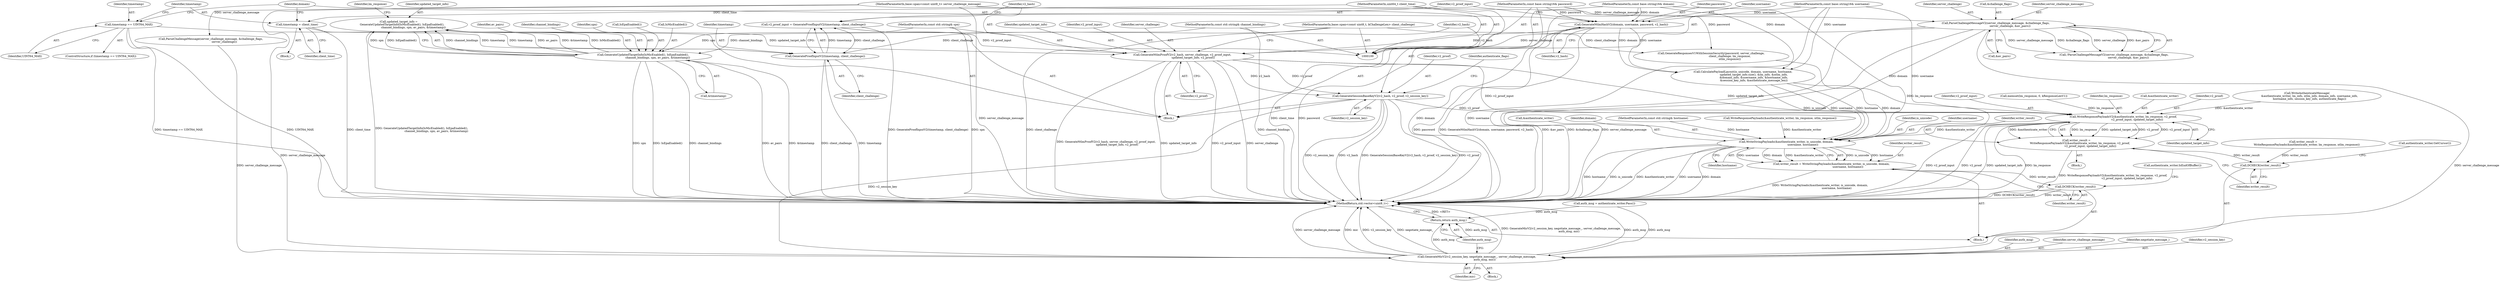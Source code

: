 digraph "1_Chrome_9cfe470d793da6e09b966d435c8fa2ba1625d5fe_3@del" {
"1000186" [label="(Call,GenerateNtlmProofV2(v2_hash, server_challenge, v2_proof_input,\n                         updated_target_info, v2_proof))"];
"1000176" [label="(Call,GenerateNtlmHashV2(domain, username, password, v2_hash))"];
"1000101" [label="(MethodParameterIn,const base::string16& domain)"];
"1000102" [label="(MethodParameterIn,const base::string16& username)"];
"1000103" [label="(MethodParameterIn,const base::string16& password)"];
"1000143" [label="(Call,ParseChallengeMessageV2(server_challenge_message, &challenge_flags,\n                                 server_challenge, &av_pairs))"];
"1000109" [label="(MethodParameterIn,base::span<const uint8_t> server_challenge_message)"];
"1000181" [label="(Call,v2_proof_input = GenerateProofInputV2(timestamp, client_challenge))"];
"1000183" [label="(Call,GenerateProofInputV2(timestamp, client_challenge))"];
"1000168" [label="(Call,timestamp == UINT64_MAX)"];
"1000172" [label="(Call,timestamp = client_time)"];
"1000107" [label="(MethodParameterIn,uint64_t client_time)"];
"1000108" [label="(MethodParameterIn,base::span<const uint8_t, kChallengeLen> client_challenge)"];
"1000153" [label="(Call,updated_target_info =\n        GenerateUpdatedTargetInfo(IsMicEnabled(), IsEpaEnabled(),\n                                  channel_bindings, spn, av_pairs, &timestamp))"];
"1000155" [label="(Call,GenerateUpdatedTargetInfo(IsMicEnabled(), IsEpaEnabled(),\n                                  channel_bindings, spn, av_pairs, &timestamp))"];
"1000105" [label="(MethodParameterIn,const std::string& channel_bindings)"];
"1000106" [label="(MethodParameterIn,const std::string& spn)"];
"1000192" [label="(Call,GenerateSessionBaseKeyV2(v2_hash, v2_proof, v2_session_key))"];
"1000299" [label="(Call,WriteResponsePayloadsV2(&authenticate_writer, lm_response, v2_proof,\n                                v2_proof_input, updated_target_info))"];
"1000297" [label="(Call,writer_result =\n        WriteResponsePayloadsV2(&authenticate_writer, lm_response, v2_proof,\n                                v2_proof_input, updated_target_info))"];
"1000325" [label="(Call,DCHECK(writer_result))"];
"1000334" [label="(Call,WriteStringPayloads(&authenticate_writer, is_unicode, domain,\n                                      username, hostname))"];
"1000332" [label="(Call,writer_result = WriteStringPayloads(&authenticate_writer, is_unicode, domain,\n                                      username, hostname))"];
"1000341" [label="(Call,DCHECK(writer_result))"];
"1000361" [label="(Call,GenerateMicV2(v2_session_key, negotiate_message_, server_challenge_message,\n                  auth_msg, mic))"];
"1000367" [label="(Return,return auth_msg;)"];
"1000296" [label="(Block,)"];
"1000304" [label="(Identifier,v2_proof_input)"];
"1000163" [label="(Call,memset(lm_response, 0, kResponseLenV1))"];
"1000365" [label="(Identifier,auth_msg)"];
"1000200" [label="(Call,ParseChallengeMessage(server_challenge_message, &challenge_flags,\n                               server_challenge))"];
"1000102" [label="(MethodParameterIn,const base::string16& username)"];
"1000171" [label="(Block,)"];
"1000109" [label="(MethodParameterIn,base::span<const uint8_t> server_challenge_message)"];
"1000298" [label="(Identifier,writer_result)"];
"1000104" [label="(MethodParameterIn,const std::string& hostname)"];
"1000341" [label="(Call,DCHECK(writer_result))"];
"1000184" [label="(Identifier,timestamp)"];
"1000320" [label="(Call,WriteResponsePayloads(&authenticate_writer, lm_response, ntlm_response))"];
"1000176" [label="(Call,GenerateNtlmHashV2(domain, username, password, v2_hash))"];
"1000139" [label="(Block,)"];
"1000183" [label="(Call,GenerateProofInputV2(timestamp, client_challenge))"];
"1000110" [label="(Block,)"];
"1000159" [label="(Identifier,spn)"];
"1000364" [label="(Identifier,server_challenge_message)"];
"1000105" [label="(MethodParameterIn,const std::string& channel_bindings)"];
"1000368" [label="(Identifier,auth_msg)"];
"1000187" [label="(Identifier,v2_hash)"];
"1000340" [label="(Identifier,hostname)"];
"1000302" [label="(Identifier,lm_response)"];
"1000107" [label="(MethodParameterIn,uint64_t client_time)"];
"1000363" [label="(Identifier,negotiate_message_)"];
"1000337" [label="(Identifier,is_unicode)"];
"1000349" [label="(Call,auth_msg = authenticate_writer.Pass())"];
"1000189" [label="(Identifier,v2_proof_input)"];
"1000297" [label="(Call,writer_result =\n        WriteResponsePayloadsV2(&authenticate_writer, lm_response, v2_proof,\n                                v2_proof_input, updated_target_info))"];
"1000366" [label="(Identifier,mic)"];
"1000334" [label="(Call,WriteStringPayloads(&authenticate_writer, is_unicode, domain,\n                                      username, hostname))"];
"1000182" [label="(Identifier,v2_proof_input)"];
"1000318" [label="(Call,writer_result =\n        WriteResponsePayloads(&authenticate_writer, lm_response, ntlm_response))"];
"1000188" [label="(Identifier,server_challenge)"];
"1000169" [label="(Identifier,timestamp)"];
"1000339" [label="(Identifier,username)"];
"1000170" [label="(Identifier,UINT64_MAX)"];
"1000164" [label="(Identifier,lm_response)"];
"1000335" [label="(Call,&authenticate_writer)"];
"1000179" [label="(Identifier,password)"];
"1000101" [label="(MethodParameterIn,const base::string16& domain)"];
"1000173" [label="(Identifier,timestamp)"];
"1000172" [label="(Call,timestamp = client_time)"];
"1000161" [label="(Call,&timestamp)"];
"1000108" [label="(MethodParameterIn,base::span<const uint8_t, kChallengeLen> client_challenge)"];
"1000186" [label="(Call,GenerateNtlmProofV2(v2_hash, server_challenge, v2_proof_input,\n                         updated_target_info, v2_proof))"];
"1000154" [label="(Identifier,updated_target_info)"];
"1000180" [label="(Identifier,v2_hash)"];
"1000168" [label="(Call,timestamp == UINT64_MAX)"];
"1000153" [label="(Call,updated_target_info =\n        GenerateUpdatedTargetInfo(IsMicEnabled(), IsEpaEnabled(),\n                                  channel_bindings, spn, av_pairs, &timestamp))"];
"1000185" [label="(Identifier,client_challenge)"];
"1000361" [label="(Call,GenerateMicV2(v2_session_key, negotiate_message_, server_challenge_message,\n                  auth_msg, mic))"];
"1000148" [label="(Call,&av_pairs)"];
"1000362" [label="(Identifier,v2_session_key)"];
"1000144" [label="(Identifier,server_challenge_message)"];
"1000332" [label="(Call,writer_result = WriteStringPayloads(&authenticate_writer, is_unicode, domain,\n                                      username, hostname))"];
"1000342" [label="(Identifier,writer_result)"];
"1000193" [label="(Identifier,v2_hash)"];
"1000157" [label="(Call,IsEpaEnabled())"];
"1000142" [label="(Call,!ParseChallengeMessageV2(server_challenge_message, &challenge_flags,\n                                 server_challenge, &av_pairs))"];
"1000195" [label="(Identifier,v2_session_key)"];
"1000325" [label="(Call,DCHECK(writer_result))"];
"1000106" [label="(MethodParameterIn,const std::string& spn)"];
"1000300" [label="(Call,&authenticate_writer)"];
"1000344" [label="(Call,authenticate_writer.IsEndOfBuffer())"];
"1000303" [label="(Identifier,v2_proof)"];
"1000299" [label="(Call,WriteResponsePayloadsV2(&authenticate_writer, lm_response, v2_proof,\n                                v2_proof_input, updated_target_info))"];
"1000236" [label="(Call,CalculatePayloadLayout(is_unicode, domain, username, hostname,\n                         updated_target_info.size(), &lm_info, &ntlm_info,\n                         &domain_info, &username_info, &hostname_info,\n                         &session_key_info, &authenticate_message_len))"];
"1000260" [label="(Call,WriteAuthenticateMessage(\n      &authenticate_writer, lm_info, ntlm_info, domain_info, username_info,\n      hostname_info, session_key_info, authenticate_flags))"];
"1000156" [label="(Call,IsMicEnabled())"];
"1000143" [label="(Call,ParseChallengeMessageV2(server_challenge_message, &challenge_flags,\n                                 server_challenge, &av_pairs))"];
"1000369" [label="(MethodReturn,std::vector<uint8_t>)"];
"1000147" [label="(Identifier,server_challenge)"];
"1000354" [label="(Block,)"];
"1000174" [label="(Identifier,client_time)"];
"1000160" [label="(Identifier,av_pairs)"];
"1000305" [label="(Identifier,updated_target_info)"];
"1000178" [label="(Identifier,username)"];
"1000190" [label="(Identifier,updated_target_info)"];
"1000145" [label="(Call,&challenge_flags)"];
"1000192" [label="(Call,GenerateSessionBaseKeyV2(v2_hash, v2_proof, v2_session_key))"];
"1000338" [label="(Identifier,domain)"];
"1000207" [label="(Call,GenerateResponsesV1WithSessionSecurity(password, server_challenge,\n                                           client_challenge, lm_response,\n                                           ntlm_response))"];
"1000367" [label="(Return,return auth_msg;)"];
"1000181" [label="(Call,v2_proof_input = GenerateProofInputV2(timestamp, client_challenge))"];
"1000333" [label="(Identifier,writer_result)"];
"1000328" [label="(Call,authenticate_writer.GetCursor())"];
"1000191" [label="(Identifier,v2_proof)"];
"1000326" [label="(Identifier,writer_result)"];
"1000177" [label="(Identifier,domain)"];
"1000194" [label="(Identifier,v2_proof)"];
"1000167" [label="(ControlStructure,if (timestamp == UINT64_MAX))"];
"1000215" [label="(Identifier,authenticate_flags)"];
"1000158" [label="(Identifier,channel_bindings)"];
"1000103" [label="(MethodParameterIn,const base::string16& password)"];
"1000155" [label="(Call,GenerateUpdatedTargetInfo(IsMicEnabled(), IsEpaEnabled(),\n                                  channel_bindings, spn, av_pairs, &timestamp))"];
"1000186" -> "1000139"  [label="AST: "];
"1000186" -> "1000191"  [label="CFG: "];
"1000187" -> "1000186"  [label="AST: "];
"1000188" -> "1000186"  [label="AST: "];
"1000189" -> "1000186"  [label="AST: "];
"1000190" -> "1000186"  [label="AST: "];
"1000191" -> "1000186"  [label="AST: "];
"1000193" -> "1000186"  [label="CFG: "];
"1000186" -> "1000369"  [label="DDG: server_challenge"];
"1000186" -> "1000369"  [label="DDG: GenerateNtlmProofV2(v2_hash, server_challenge, v2_proof_input,\n                         updated_target_info, v2_proof)"];
"1000186" -> "1000369"  [label="DDG: updated_target_info"];
"1000186" -> "1000369"  [label="DDG: v2_proof_input"];
"1000176" -> "1000186"  [label="DDG: v2_hash"];
"1000143" -> "1000186"  [label="DDG: server_challenge"];
"1000181" -> "1000186"  [label="DDG: v2_proof_input"];
"1000153" -> "1000186"  [label="DDG: updated_target_info"];
"1000186" -> "1000192"  [label="DDG: v2_hash"];
"1000186" -> "1000192"  [label="DDG: v2_proof"];
"1000186" -> "1000299"  [label="DDG: v2_proof_input"];
"1000186" -> "1000299"  [label="DDG: updated_target_info"];
"1000176" -> "1000139"  [label="AST: "];
"1000176" -> "1000180"  [label="CFG: "];
"1000177" -> "1000176"  [label="AST: "];
"1000178" -> "1000176"  [label="AST: "];
"1000179" -> "1000176"  [label="AST: "];
"1000180" -> "1000176"  [label="AST: "];
"1000182" -> "1000176"  [label="CFG: "];
"1000176" -> "1000369"  [label="DDG: password"];
"1000176" -> "1000369"  [label="DDG: GenerateNtlmHashV2(domain, username, password, v2_hash)"];
"1000101" -> "1000176"  [label="DDG: domain"];
"1000102" -> "1000176"  [label="DDG: username"];
"1000103" -> "1000176"  [label="DDG: password"];
"1000176" -> "1000236"  [label="DDG: domain"];
"1000176" -> "1000236"  [label="DDG: username"];
"1000101" -> "1000100"  [label="AST: "];
"1000101" -> "1000369"  [label="DDG: domain"];
"1000101" -> "1000236"  [label="DDG: domain"];
"1000101" -> "1000334"  [label="DDG: domain"];
"1000102" -> "1000100"  [label="AST: "];
"1000102" -> "1000369"  [label="DDG: username"];
"1000102" -> "1000236"  [label="DDG: username"];
"1000102" -> "1000334"  [label="DDG: username"];
"1000103" -> "1000100"  [label="AST: "];
"1000103" -> "1000369"  [label="DDG: password"];
"1000103" -> "1000207"  [label="DDG: password"];
"1000143" -> "1000142"  [label="AST: "];
"1000143" -> "1000148"  [label="CFG: "];
"1000144" -> "1000143"  [label="AST: "];
"1000145" -> "1000143"  [label="AST: "];
"1000147" -> "1000143"  [label="AST: "];
"1000148" -> "1000143"  [label="AST: "];
"1000142" -> "1000143"  [label="CFG: "];
"1000143" -> "1000369"  [label="DDG: server_challenge_message"];
"1000143" -> "1000369"  [label="DDG: &av_pairs"];
"1000143" -> "1000369"  [label="DDG: &challenge_flags"];
"1000143" -> "1000142"  [label="DDG: server_challenge_message"];
"1000143" -> "1000142"  [label="DDG: &challenge_flags"];
"1000143" -> "1000142"  [label="DDG: server_challenge"];
"1000143" -> "1000142"  [label="DDG: &av_pairs"];
"1000109" -> "1000143"  [label="DDG: server_challenge_message"];
"1000143" -> "1000361"  [label="DDG: server_challenge_message"];
"1000109" -> "1000100"  [label="AST: "];
"1000109" -> "1000369"  [label="DDG: server_challenge_message"];
"1000109" -> "1000200"  [label="DDG: server_challenge_message"];
"1000109" -> "1000361"  [label="DDG: server_challenge_message"];
"1000181" -> "1000139"  [label="AST: "];
"1000181" -> "1000183"  [label="CFG: "];
"1000182" -> "1000181"  [label="AST: "];
"1000183" -> "1000181"  [label="AST: "];
"1000187" -> "1000181"  [label="CFG: "];
"1000181" -> "1000369"  [label="DDG: GenerateProofInputV2(timestamp, client_challenge)"];
"1000183" -> "1000181"  [label="DDG: timestamp"];
"1000183" -> "1000181"  [label="DDG: client_challenge"];
"1000183" -> "1000185"  [label="CFG: "];
"1000184" -> "1000183"  [label="AST: "];
"1000185" -> "1000183"  [label="AST: "];
"1000183" -> "1000369"  [label="DDG: client_challenge"];
"1000183" -> "1000369"  [label="DDG: timestamp"];
"1000168" -> "1000183"  [label="DDG: timestamp"];
"1000172" -> "1000183"  [label="DDG: timestamp"];
"1000108" -> "1000183"  [label="DDG: client_challenge"];
"1000168" -> "1000167"  [label="AST: "];
"1000168" -> "1000170"  [label="CFG: "];
"1000169" -> "1000168"  [label="AST: "];
"1000170" -> "1000168"  [label="AST: "];
"1000173" -> "1000168"  [label="CFG: "];
"1000177" -> "1000168"  [label="CFG: "];
"1000168" -> "1000369"  [label="DDG: timestamp == UINT64_MAX"];
"1000168" -> "1000369"  [label="DDG: UINT64_MAX"];
"1000172" -> "1000171"  [label="AST: "];
"1000172" -> "1000174"  [label="CFG: "];
"1000173" -> "1000172"  [label="AST: "];
"1000174" -> "1000172"  [label="AST: "];
"1000177" -> "1000172"  [label="CFG: "];
"1000172" -> "1000369"  [label="DDG: client_time"];
"1000107" -> "1000172"  [label="DDG: client_time"];
"1000107" -> "1000100"  [label="AST: "];
"1000107" -> "1000369"  [label="DDG: client_time"];
"1000108" -> "1000100"  [label="AST: "];
"1000108" -> "1000369"  [label="DDG: client_challenge"];
"1000108" -> "1000207"  [label="DDG: client_challenge"];
"1000153" -> "1000139"  [label="AST: "];
"1000153" -> "1000155"  [label="CFG: "];
"1000154" -> "1000153"  [label="AST: "];
"1000155" -> "1000153"  [label="AST: "];
"1000164" -> "1000153"  [label="CFG: "];
"1000153" -> "1000369"  [label="DDG: GenerateUpdatedTargetInfo(IsMicEnabled(), IsEpaEnabled(),\n                                  channel_bindings, spn, av_pairs, &timestamp)"];
"1000155" -> "1000153"  [label="DDG: channel_bindings"];
"1000155" -> "1000153"  [label="DDG: av_pairs"];
"1000155" -> "1000153"  [label="DDG: &timestamp"];
"1000155" -> "1000153"  [label="DDG: IsMicEnabled()"];
"1000155" -> "1000153"  [label="DDG: spn"];
"1000155" -> "1000153"  [label="DDG: IsEpaEnabled()"];
"1000155" -> "1000161"  [label="CFG: "];
"1000156" -> "1000155"  [label="AST: "];
"1000157" -> "1000155"  [label="AST: "];
"1000158" -> "1000155"  [label="AST: "];
"1000159" -> "1000155"  [label="AST: "];
"1000160" -> "1000155"  [label="AST: "];
"1000161" -> "1000155"  [label="AST: "];
"1000155" -> "1000369"  [label="DDG: spn"];
"1000155" -> "1000369"  [label="DDG: IsEpaEnabled()"];
"1000155" -> "1000369"  [label="DDG: av_pairs"];
"1000155" -> "1000369"  [label="DDG: channel_bindings"];
"1000155" -> "1000369"  [label="DDG: &timestamp"];
"1000105" -> "1000155"  [label="DDG: channel_bindings"];
"1000106" -> "1000155"  [label="DDG: spn"];
"1000105" -> "1000100"  [label="AST: "];
"1000105" -> "1000369"  [label="DDG: channel_bindings"];
"1000106" -> "1000100"  [label="AST: "];
"1000106" -> "1000369"  [label="DDG: spn"];
"1000192" -> "1000139"  [label="AST: "];
"1000192" -> "1000195"  [label="CFG: "];
"1000193" -> "1000192"  [label="AST: "];
"1000194" -> "1000192"  [label="AST: "];
"1000195" -> "1000192"  [label="AST: "];
"1000215" -> "1000192"  [label="CFG: "];
"1000192" -> "1000369"  [label="DDG: v2_proof"];
"1000192" -> "1000369"  [label="DDG: v2_session_key"];
"1000192" -> "1000369"  [label="DDG: v2_hash"];
"1000192" -> "1000369"  [label="DDG: GenerateSessionBaseKeyV2(v2_hash, v2_proof, v2_session_key)"];
"1000192" -> "1000299"  [label="DDG: v2_proof"];
"1000192" -> "1000361"  [label="DDG: v2_session_key"];
"1000299" -> "1000297"  [label="AST: "];
"1000299" -> "1000305"  [label="CFG: "];
"1000300" -> "1000299"  [label="AST: "];
"1000302" -> "1000299"  [label="AST: "];
"1000303" -> "1000299"  [label="AST: "];
"1000304" -> "1000299"  [label="AST: "];
"1000305" -> "1000299"  [label="AST: "];
"1000297" -> "1000299"  [label="CFG: "];
"1000299" -> "1000369"  [label="DDG: v2_proof_input"];
"1000299" -> "1000369"  [label="DDG: v2_proof"];
"1000299" -> "1000369"  [label="DDG: updated_target_info"];
"1000299" -> "1000369"  [label="DDG: lm_response"];
"1000299" -> "1000297"  [label="DDG: lm_response"];
"1000299" -> "1000297"  [label="DDG: updated_target_info"];
"1000299" -> "1000297"  [label="DDG: v2_proof"];
"1000299" -> "1000297"  [label="DDG: v2_proof_input"];
"1000299" -> "1000297"  [label="DDG: &authenticate_writer"];
"1000260" -> "1000299"  [label="DDG: &authenticate_writer"];
"1000163" -> "1000299"  [label="DDG: lm_response"];
"1000207" -> "1000299"  [label="DDG: lm_response"];
"1000299" -> "1000334"  [label="DDG: &authenticate_writer"];
"1000297" -> "1000296"  [label="AST: "];
"1000298" -> "1000297"  [label="AST: "];
"1000326" -> "1000297"  [label="CFG: "];
"1000297" -> "1000369"  [label="DDG: WriteResponsePayloadsV2(&authenticate_writer, lm_response, v2_proof,\n                                v2_proof_input, updated_target_info)"];
"1000297" -> "1000325"  [label="DDG: writer_result"];
"1000325" -> "1000110"  [label="AST: "];
"1000325" -> "1000326"  [label="CFG: "];
"1000326" -> "1000325"  [label="AST: "];
"1000328" -> "1000325"  [label="CFG: "];
"1000318" -> "1000325"  [label="DDG: writer_result"];
"1000334" -> "1000332"  [label="AST: "];
"1000334" -> "1000340"  [label="CFG: "];
"1000335" -> "1000334"  [label="AST: "];
"1000337" -> "1000334"  [label="AST: "];
"1000338" -> "1000334"  [label="AST: "];
"1000339" -> "1000334"  [label="AST: "];
"1000340" -> "1000334"  [label="AST: "];
"1000332" -> "1000334"  [label="CFG: "];
"1000334" -> "1000369"  [label="DDG: username"];
"1000334" -> "1000369"  [label="DDG: domain"];
"1000334" -> "1000369"  [label="DDG: hostname"];
"1000334" -> "1000369"  [label="DDG: is_unicode"];
"1000334" -> "1000369"  [label="DDG: &authenticate_writer"];
"1000334" -> "1000332"  [label="DDG: is_unicode"];
"1000334" -> "1000332"  [label="DDG: hostname"];
"1000334" -> "1000332"  [label="DDG: username"];
"1000334" -> "1000332"  [label="DDG: domain"];
"1000334" -> "1000332"  [label="DDG: &authenticate_writer"];
"1000320" -> "1000334"  [label="DDG: &authenticate_writer"];
"1000236" -> "1000334"  [label="DDG: is_unicode"];
"1000236" -> "1000334"  [label="DDG: domain"];
"1000236" -> "1000334"  [label="DDG: username"];
"1000236" -> "1000334"  [label="DDG: hostname"];
"1000104" -> "1000334"  [label="DDG: hostname"];
"1000332" -> "1000110"  [label="AST: "];
"1000333" -> "1000332"  [label="AST: "];
"1000342" -> "1000332"  [label="CFG: "];
"1000332" -> "1000369"  [label="DDG: WriteStringPayloads(&authenticate_writer, is_unicode, domain,\n                                      username, hostname)"];
"1000332" -> "1000341"  [label="DDG: writer_result"];
"1000341" -> "1000110"  [label="AST: "];
"1000341" -> "1000342"  [label="CFG: "];
"1000342" -> "1000341"  [label="AST: "];
"1000344" -> "1000341"  [label="CFG: "];
"1000341" -> "1000369"  [label="DDG: writer_result"];
"1000341" -> "1000369"  [label="DDG: DCHECK(writer_result)"];
"1000361" -> "1000354"  [label="AST: "];
"1000361" -> "1000366"  [label="CFG: "];
"1000362" -> "1000361"  [label="AST: "];
"1000363" -> "1000361"  [label="AST: "];
"1000364" -> "1000361"  [label="AST: "];
"1000365" -> "1000361"  [label="AST: "];
"1000366" -> "1000361"  [label="AST: "];
"1000368" -> "1000361"  [label="CFG: "];
"1000361" -> "1000369"  [label="DDG: auth_msg"];
"1000361" -> "1000369"  [label="DDG: GenerateMicV2(v2_session_key, negotiate_message_, server_challenge_message,\n                  auth_msg, mic)"];
"1000361" -> "1000369"  [label="DDG: server_challenge_message"];
"1000361" -> "1000369"  [label="DDG: mic"];
"1000361" -> "1000369"  [label="DDG: v2_session_key"];
"1000361" -> "1000369"  [label="DDG: negotiate_message_"];
"1000200" -> "1000361"  [label="DDG: server_challenge_message"];
"1000349" -> "1000361"  [label="DDG: auth_msg"];
"1000361" -> "1000367"  [label="DDG: auth_msg"];
"1000367" -> "1000110"  [label="AST: "];
"1000367" -> "1000368"  [label="CFG: "];
"1000368" -> "1000367"  [label="AST: "];
"1000369" -> "1000367"  [label="CFG: "];
"1000367" -> "1000369"  [label="DDG: <RET>"];
"1000368" -> "1000367"  [label="DDG: auth_msg"];
"1000349" -> "1000367"  [label="DDG: auth_msg"];
}
